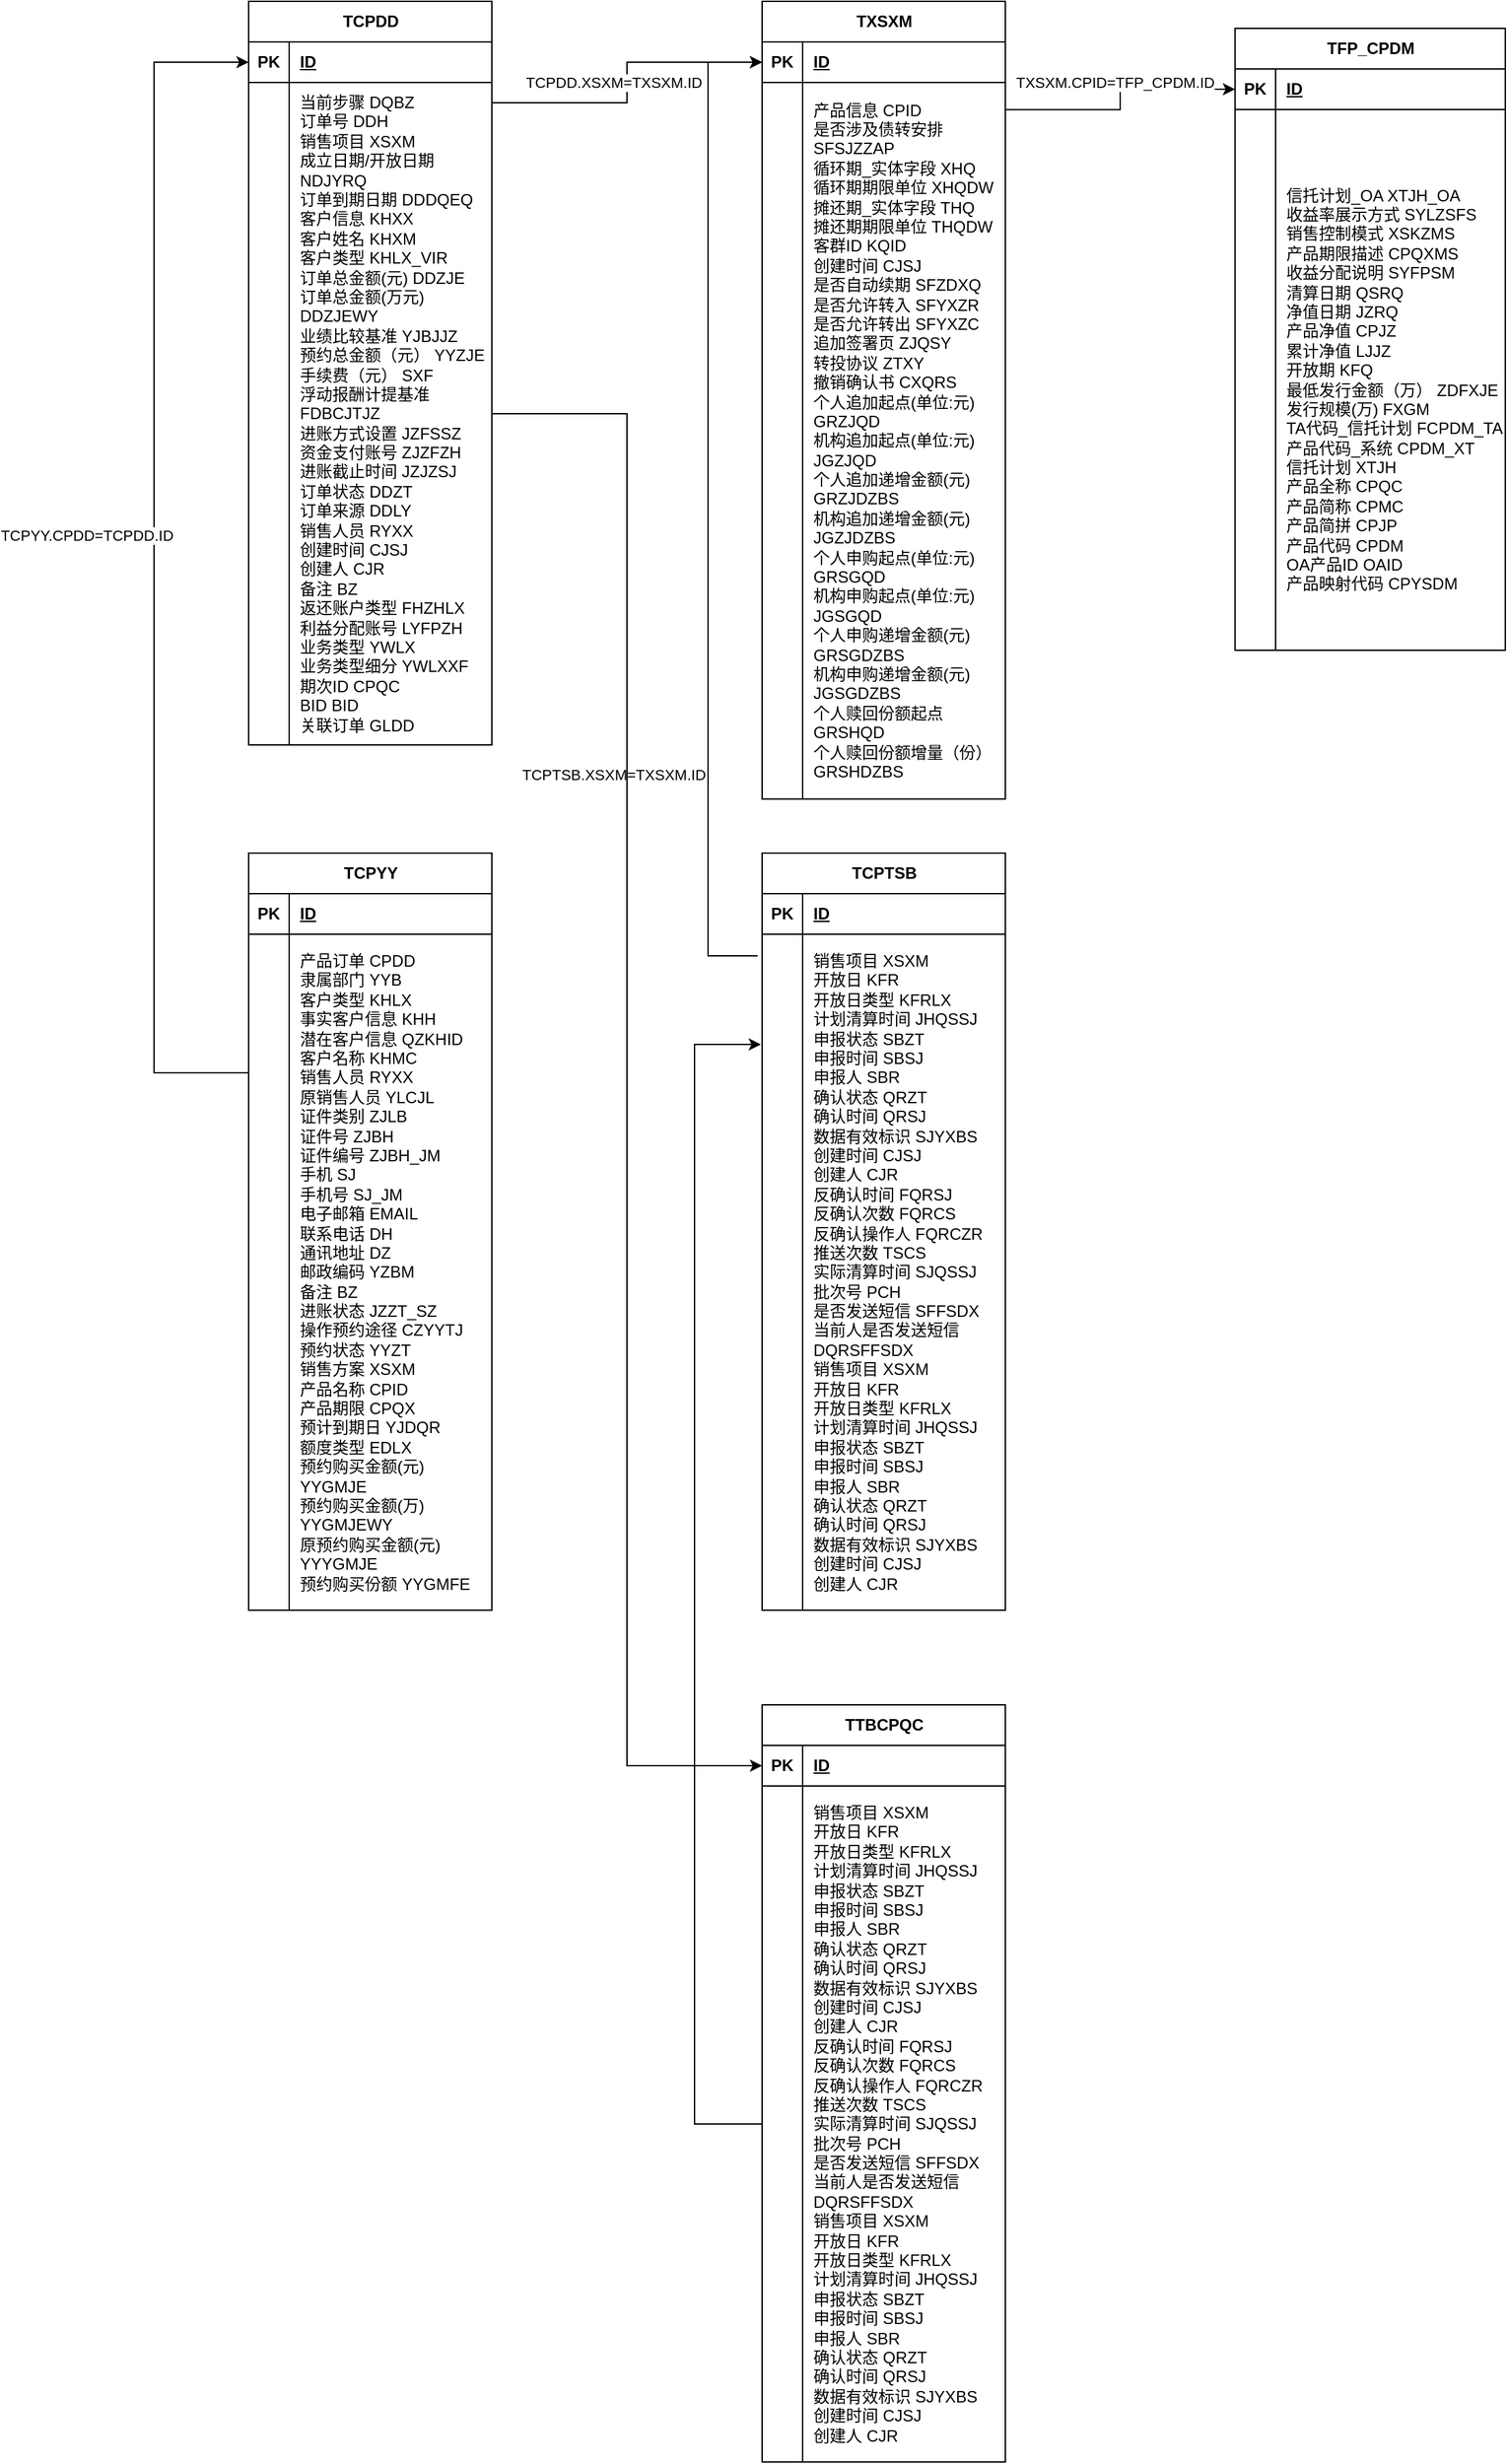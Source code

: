 <mxfile version="24.2.8" type="github">
  <diagram name="第 1 页" id="PaoTdxEBwnt5lx0QqPXZ">
    <mxGraphModel dx="2062" dy="624" grid="1" gridSize="10" guides="1" tooltips="1" connect="1" arrows="1" fold="1" page="1" pageScale="1" pageWidth="827" pageHeight="1169" math="0" shadow="0">
      <root>
        <mxCell id="0" />
        <mxCell id="1" parent="0" />
        <mxCell id="IKUrVmOaBzae8c3cRDZs-44" value="TCPDD" style="shape=table;startSize=30;container=1;collapsible=1;childLayout=tableLayout;fixedRows=1;rowLines=0;fontStyle=1;align=center;resizeLast=1;html=1;" parent="1" vertex="1">
          <mxGeometry x="20" y="130" width="180" height="550" as="geometry" />
        </mxCell>
        <mxCell id="IKUrVmOaBzae8c3cRDZs-45" value="" style="shape=tableRow;horizontal=0;startSize=0;swimlaneHead=0;swimlaneBody=0;fillColor=none;collapsible=0;dropTarget=0;points=[[0,0.5],[1,0.5]];portConstraint=eastwest;top=0;left=0;right=0;bottom=1;" parent="IKUrVmOaBzae8c3cRDZs-44" vertex="1">
          <mxGeometry y="30" width="180" height="30" as="geometry" />
        </mxCell>
        <mxCell id="IKUrVmOaBzae8c3cRDZs-46" value="PK" style="shape=partialRectangle;connectable=0;fillColor=none;top=0;left=0;bottom=0;right=0;fontStyle=1;overflow=hidden;whiteSpace=wrap;html=1;" parent="IKUrVmOaBzae8c3cRDZs-45" vertex="1">
          <mxGeometry width="30" height="30" as="geometry">
            <mxRectangle width="30" height="30" as="alternateBounds" />
          </mxGeometry>
        </mxCell>
        <mxCell id="IKUrVmOaBzae8c3cRDZs-47" value="ID" style="shape=partialRectangle;connectable=0;fillColor=none;top=0;left=0;bottom=0;right=0;align=left;spacingLeft=6;fontStyle=5;overflow=hidden;whiteSpace=wrap;html=1;" parent="IKUrVmOaBzae8c3cRDZs-45" vertex="1">
          <mxGeometry x="30" width="150" height="30" as="geometry">
            <mxRectangle width="150" height="30" as="alternateBounds" />
          </mxGeometry>
        </mxCell>
        <mxCell id="IKUrVmOaBzae8c3cRDZs-48" value="" style="shape=tableRow;horizontal=0;startSize=0;swimlaneHead=0;swimlaneBody=0;fillColor=none;collapsible=0;dropTarget=0;points=[[0,0.5],[1,0.5]];portConstraint=eastwest;top=0;left=0;right=0;bottom=0;" parent="IKUrVmOaBzae8c3cRDZs-44" vertex="1">
          <mxGeometry y="60" width="180" height="490" as="geometry" />
        </mxCell>
        <mxCell id="IKUrVmOaBzae8c3cRDZs-49" value="" style="shape=partialRectangle;connectable=0;fillColor=none;top=0;left=0;bottom=0;right=0;editable=1;overflow=hidden;whiteSpace=wrap;html=1;" parent="IKUrVmOaBzae8c3cRDZs-48" vertex="1">
          <mxGeometry width="30" height="490" as="geometry">
            <mxRectangle width="30" height="490" as="alternateBounds" />
          </mxGeometry>
        </mxCell>
        <mxCell id="IKUrVmOaBzae8c3cRDZs-50" value="&lt;div&gt;&lt;span&gt;当前步骤&lt;/span&gt;&lt;span&gt;&#x9;&lt;/span&gt;&lt;span&gt;DQBZ&lt;/span&gt;&lt;/div&gt;&lt;div&gt;订单号&lt;span&gt;&#x9;&lt;/span&gt;DDH&lt;/div&gt;&lt;div&gt;销售项目&lt;span&gt;&#x9;&lt;/span&gt;XSXM&lt;/div&gt;&lt;div&gt;成立日期/开放日期&lt;span&gt;&#x9;&lt;/span&gt;NDJYRQ&lt;/div&gt;&lt;div&gt;订单到期日期&lt;span&gt;&#x9;&lt;/span&gt;DDDQEQ&lt;/div&gt;&lt;div&gt;客户信息&lt;span&gt;&#x9;&lt;/span&gt;KHXX&lt;/div&gt;&lt;div&gt;客户姓名&lt;span&gt;&#x9;&lt;/span&gt;KHXM&lt;/div&gt;&lt;div&gt;客户类型&lt;span&gt;&#x9;&lt;/span&gt;KHLX_VIR&lt;/div&gt;&lt;div&gt;订单总金额(元)&lt;span&gt;&#x9;&lt;/span&gt;DDZJE&lt;/div&gt;&lt;div&gt;订单总金额(万元)&lt;span&gt;&#x9;&lt;/span&gt;DDZJEWY&lt;/div&gt;&lt;div&gt;业绩比较基准&lt;span&gt;&#x9;&lt;/span&gt;YJBJJZ&lt;/div&gt;&lt;div&gt;预约总金额（元）&lt;span&gt;&#x9;&lt;/span&gt;YYZJE&lt;/div&gt;&lt;div&gt;手续费（元）&lt;span&gt;&#x9;&lt;/span&gt;SXF&lt;/div&gt;&lt;div&gt;浮动报酬计提基准&lt;span&gt;&#x9;&lt;/span&gt;FDBCJTJZ&lt;/div&gt;&lt;div&gt;进账方式设置&lt;span&gt;&#x9;&lt;/span&gt;JZFSSZ&lt;/div&gt;&lt;div&gt;资金支付账号&lt;span&gt;&#x9;&lt;/span&gt;ZJZFZH&lt;/div&gt;&lt;div&gt;进账截止时间&lt;span&gt;&#x9;&lt;/span&gt;JZJZSJ&lt;/div&gt;&lt;div&gt;订单状态&lt;span&gt;&#x9;&lt;/span&gt;DDZT&lt;/div&gt;&lt;div&gt;订单来源&lt;span&gt;&#x9;&lt;/span&gt;DDLY&lt;/div&gt;&lt;div&gt;销售人员&lt;span&gt;&#x9;&lt;/span&gt;RYXX&lt;/div&gt;&lt;div&gt;创建时间&lt;span&gt;&#x9;&lt;/span&gt;CJSJ&lt;/div&gt;&lt;div&gt;创建人&lt;span&gt;&#x9;&lt;/span&gt;CJR&lt;/div&gt;&lt;div&gt;备注&lt;span&gt;&#x9;&lt;/span&gt;BZ&lt;/div&gt;&lt;div&gt;返还账户类型&lt;span&gt;&#x9;&lt;/span&gt;FHZHLX&lt;/div&gt;&lt;div&gt;利益分配账号&lt;span&gt;&#x9;&lt;/span&gt;LYFPZH&lt;/div&gt;&lt;div&gt;业务类型&lt;span&gt;&#x9;&lt;/span&gt;YWLX&lt;/div&gt;&lt;div&gt;业务类型细分&lt;span&gt;&#x9;&lt;/span&gt;YWLXXF&lt;/div&gt;&lt;div&gt;期次ID&lt;span&gt;&#x9;&lt;/span&gt;CPQC&lt;/div&gt;&lt;div&gt;BID&lt;span&gt;&#x9;&lt;/span&gt;BID&lt;/div&gt;&lt;div&gt;关联订单&lt;span&gt;&#x9;&lt;/span&gt;GLDD&lt;/div&gt;" style="shape=partialRectangle;connectable=0;fillColor=none;top=0;left=0;bottom=0;right=0;align=left;spacingLeft=6;overflow=hidden;whiteSpace=wrap;html=1;" parent="IKUrVmOaBzae8c3cRDZs-48" vertex="1">
          <mxGeometry x="30" width="150" height="490" as="geometry">
            <mxRectangle width="150" height="490" as="alternateBounds" />
          </mxGeometry>
        </mxCell>
        <mxCell id="IKUrVmOaBzae8c3cRDZs-51" style="edgeStyle=orthogonalEdgeStyle;rounded=0;orthogonalLoop=1;jettySize=auto;html=1;entryX=0;entryY=0.5;entryDx=0;entryDy=0;exitX=0;exitY=0.205;exitDx=0;exitDy=0;exitPerimeter=0;" parent="1" source="IKUrVmOaBzae8c3cRDZs-77" target="IKUrVmOaBzae8c3cRDZs-45" edge="1">
          <mxGeometry relative="1" as="geometry">
            <mxPoint x="17.3" y="742.01" as="sourcePoint" />
            <Array as="points">
              <mxPoint x="-50" y="923" />
              <mxPoint x="-50" y="175" />
            </Array>
          </mxGeometry>
        </mxCell>
        <mxCell id="IKUrVmOaBzae8c3cRDZs-52" value="TCPYY.CPDD=TCPDD.ID" style="edgeLabel;html=1;align=center;verticalAlign=middle;resizable=0;points=[];" parent="IKUrVmOaBzae8c3cRDZs-51" vertex="1" connectable="0">
          <mxGeometry x="0.062" y="1" relative="1" as="geometry">
            <mxPoint x="-49" y="4" as="offset" />
          </mxGeometry>
        </mxCell>
        <mxCell id="IKUrVmOaBzae8c3cRDZs-53" value="TXSXM" style="shape=table;startSize=30;container=1;collapsible=1;childLayout=tableLayout;fixedRows=1;rowLines=0;fontStyle=1;align=center;resizeLast=1;html=1;" parent="1" vertex="1">
          <mxGeometry x="400" y="130" width="180" height="590" as="geometry" />
        </mxCell>
        <mxCell id="IKUrVmOaBzae8c3cRDZs-54" value="" style="shape=tableRow;horizontal=0;startSize=0;swimlaneHead=0;swimlaneBody=0;fillColor=none;collapsible=0;dropTarget=0;points=[[0,0.5],[1,0.5]];portConstraint=eastwest;top=0;left=0;right=0;bottom=1;" parent="IKUrVmOaBzae8c3cRDZs-53" vertex="1">
          <mxGeometry y="30" width="180" height="30" as="geometry" />
        </mxCell>
        <mxCell id="IKUrVmOaBzae8c3cRDZs-55" value="PK" style="shape=partialRectangle;connectable=0;fillColor=none;top=0;left=0;bottom=0;right=0;fontStyle=1;overflow=hidden;whiteSpace=wrap;html=1;" parent="IKUrVmOaBzae8c3cRDZs-54" vertex="1">
          <mxGeometry width="30" height="30" as="geometry">
            <mxRectangle width="30" height="30" as="alternateBounds" />
          </mxGeometry>
        </mxCell>
        <mxCell id="IKUrVmOaBzae8c3cRDZs-56" value="ID" style="shape=partialRectangle;connectable=0;fillColor=none;top=0;left=0;bottom=0;right=0;align=left;spacingLeft=6;fontStyle=5;overflow=hidden;whiteSpace=wrap;html=1;" parent="IKUrVmOaBzae8c3cRDZs-54" vertex="1">
          <mxGeometry x="30" width="150" height="30" as="geometry">
            <mxRectangle width="150" height="30" as="alternateBounds" />
          </mxGeometry>
        </mxCell>
        <mxCell id="IKUrVmOaBzae8c3cRDZs-57" value="" style="shape=tableRow;horizontal=0;startSize=0;swimlaneHead=0;swimlaneBody=0;fillColor=none;collapsible=0;dropTarget=0;points=[[0,0.5],[1,0.5]];portConstraint=eastwest;top=0;left=0;right=0;bottom=0;" parent="IKUrVmOaBzae8c3cRDZs-53" vertex="1">
          <mxGeometry y="60" width="180" height="530" as="geometry" />
        </mxCell>
        <mxCell id="IKUrVmOaBzae8c3cRDZs-58" value="" style="shape=partialRectangle;connectable=0;fillColor=none;top=0;left=0;bottom=0;right=0;editable=1;overflow=hidden;whiteSpace=wrap;html=1;" parent="IKUrVmOaBzae8c3cRDZs-57" vertex="1">
          <mxGeometry width="30" height="530" as="geometry">
            <mxRectangle width="30" height="530" as="alternateBounds" />
          </mxGeometry>
        </mxCell>
        <mxCell id="IKUrVmOaBzae8c3cRDZs-59" value="&lt;div&gt;产品信息&lt;span&gt;&#x9;&lt;/span&gt;CPID&lt;br&gt;&lt;/div&gt;&lt;div&gt;是否涉及债转安排&lt;span&gt;&#x9;&lt;/span&gt;SFSJZZAP&lt;span&gt;&#x9;&#x9;&lt;/span&gt;&lt;/div&gt;&lt;div&gt;循环期_实体字段&lt;span&gt;&#x9;&lt;/span&gt;XHQ&lt;span&gt;&#x9;&#x9;&lt;/span&gt;&lt;/div&gt;&lt;div&gt;循环期期限单位&lt;span&gt;&#x9;&lt;/span&gt;XHQDW&lt;span&gt;&#x9;&#x9;&lt;/span&gt;&lt;/div&gt;&lt;div&gt;摊还期_实体字段&lt;span&gt;&#x9;&lt;/span&gt;THQ&lt;span&gt;&#x9;&#x9;&lt;/span&gt;&lt;/div&gt;&lt;div&gt;摊还期期限单位&lt;span&gt;&#x9;&lt;/span&gt;THQDW&lt;span&gt;&#x9;&#x9;&lt;/span&gt;&lt;/div&gt;&lt;div&gt;客群ID&lt;span&gt;&#x9;&lt;/span&gt;KQID&lt;span&gt;&#x9;&#x9;&lt;/span&gt;&lt;/div&gt;&lt;div&gt;创建时间&lt;span&gt;&#x9;&lt;/span&gt;CJSJ&lt;span&gt;&#x9;&#x9;&lt;/span&gt;&lt;/div&gt;&lt;div&gt;是否自动续期&lt;span&gt;&#x9;&lt;/span&gt;SFZDXQ&lt;span&gt;&#x9;&#x9;&lt;/span&gt;&lt;/div&gt;&lt;div&gt;是否允许转入&lt;span&gt;&#x9;&lt;/span&gt;SFYXZR&lt;span&gt;&#x9;&#x9;&lt;/span&gt;&lt;/div&gt;&lt;div&gt;是否允许转出&lt;span&gt;&#x9;&lt;/span&gt;SFYXZC&lt;span&gt;&#x9;&#x9;&lt;/span&gt;&lt;/div&gt;&lt;div&gt;追加签署页&lt;span&gt;&#x9;&lt;/span&gt;ZJQSY&lt;span&gt;&#x9;&#x9;&lt;/span&gt;&lt;/div&gt;&lt;div&gt;转投协议&lt;span&gt;&#x9;&lt;/span&gt;ZTXY&lt;span&gt;&#x9;&#x9;&lt;/span&gt;&lt;/div&gt;&lt;div&gt;撤销确认书&lt;span&gt;&#x9;&lt;/span&gt;CXQRS&lt;span&gt;&#x9;&#x9;&lt;/span&gt;&lt;/div&gt;&lt;div&gt;个人追加起点(单位:元)&lt;span&gt;&#x9;&lt;/span&gt;GRZJQD&lt;span&gt;&#x9;&#x9;&lt;/span&gt;&lt;/div&gt;&lt;div&gt;机构追加起点(单位:元)&lt;span&gt;&#x9;&lt;/span&gt;JGZJQD&lt;span&gt;&#x9;&#x9;&lt;/span&gt;&lt;/div&gt;&lt;div&gt;个人追加递增金额(元)&lt;span&gt;&#x9;&lt;/span&gt;GRZJDZBS&lt;span&gt;&#x9;&#x9;&lt;/span&gt;&lt;/div&gt;&lt;div&gt;机构追加递增金额(元)&lt;span&gt;&#x9;&lt;/span&gt;JGZJDZBS&lt;span&gt;&#x9;&#x9;&lt;/span&gt;&lt;/div&gt;&lt;div&gt;个人申购起点(单位:元)&lt;span&gt;&#x9;&lt;/span&gt;GRSGQD&lt;span&gt;&#x9;&#x9;&lt;/span&gt;&lt;/div&gt;&lt;div&gt;机构申购起点(单位:元)&lt;span&gt;&#x9;&lt;/span&gt;JGSGQD&lt;span&gt;&#x9;&#x9;&lt;/span&gt;&lt;/div&gt;&lt;div&gt;个人申购递增金额(元)&lt;span&gt;&#x9;&lt;/span&gt;GRSGDZBS&lt;span&gt;&#x9;&#x9;&lt;/span&gt;&lt;/div&gt;&lt;div&gt;机构申购递增金额(元)&lt;span&gt;&#x9;&lt;/span&gt;JGSGDZBS&lt;span&gt;&#x9;&#x9;&lt;/span&gt;&lt;/div&gt;&lt;div&gt;个人赎回份额起点&lt;span&gt;&#x9;&lt;/span&gt;GRSHQD&lt;span&gt;&#x9;&#x9;&lt;/span&gt;&lt;/div&gt;&lt;div&gt;个人赎回份额增量（份）&lt;span&gt;&#x9;&lt;/span&gt;GRSHDZBS&lt;/div&gt;" style="shape=partialRectangle;connectable=0;fillColor=none;top=0;left=0;bottom=0;right=0;align=left;spacingLeft=6;overflow=hidden;whiteSpace=wrap;html=1;" parent="IKUrVmOaBzae8c3cRDZs-57" vertex="1">
          <mxGeometry x="30" width="150" height="530" as="geometry">
            <mxRectangle width="150" height="530" as="alternateBounds" />
          </mxGeometry>
        </mxCell>
        <mxCell id="IKUrVmOaBzae8c3cRDZs-60" value="TFP_CPDM" style="shape=table;startSize=30;container=1;collapsible=1;childLayout=tableLayout;fixedRows=1;rowLines=0;fontStyle=1;align=center;resizeLast=1;html=1;" parent="1" vertex="1">
          <mxGeometry x="750" y="150" width="200" height="460" as="geometry" />
        </mxCell>
        <mxCell id="IKUrVmOaBzae8c3cRDZs-61" value="" style="shape=tableRow;horizontal=0;startSize=0;swimlaneHead=0;swimlaneBody=0;fillColor=none;collapsible=0;dropTarget=0;points=[[0,0.5],[1,0.5]];portConstraint=eastwest;top=0;left=0;right=0;bottom=1;" parent="IKUrVmOaBzae8c3cRDZs-60" vertex="1">
          <mxGeometry y="30" width="200" height="30" as="geometry" />
        </mxCell>
        <mxCell id="IKUrVmOaBzae8c3cRDZs-62" value="PK" style="shape=partialRectangle;connectable=0;fillColor=none;top=0;left=0;bottom=0;right=0;fontStyle=1;overflow=hidden;whiteSpace=wrap;html=1;" parent="IKUrVmOaBzae8c3cRDZs-61" vertex="1">
          <mxGeometry width="30" height="30" as="geometry">
            <mxRectangle width="30" height="30" as="alternateBounds" />
          </mxGeometry>
        </mxCell>
        <mxCell id="IKUrVmOaBzae8c3cRDZs-63" value="ID" style="shape=partialRectangle;connectable=0;fillColor=none;top=0;left=0;bottom=0;right=0;align=left;spacingLeft=6;fontStyle=5;overflow=hidden;whiteSpace=wrap;html=1;" parent="IKUrVmOaBzae8c3cRDZs-61" vertex="1">
          <mxGeometry x="30" width="170" height="30" as="geometry">
            <mxRectangle width="170" height="30" as="alternateBounds" />
          </mxGeometry>
        </mxCell>
        <mxCell id="IKUrVmOaBzae8c3cRDZs-64" value="" style="shape=tableRow;horizontal=0;startSize=0;swimlaneHead=0;swimlaneBody=0;fillColor=none;collapsible=0;dropTarget=0;points=[[0,0.5],[1,0.5]];portConstraint=eastwest;top=0;left=0;right=0;bottom=0;" parent="IKUrVmOaBzae8c3cRDZs-60" vertex="1">
          <mxGeometry y="60" width="200" height="400" as="geometry" />
        </mxCell>
        <mxCell id="IKUrVmOaBzae8c3cRDZs-65" value="" style="shape=partialRectangle;connectable=0;fillColor=none;top=0;left=0;bottom=0;right=0;editable=1;overflow=hidden;whiteSpace=wrap;html=1;" parent="IKUrVmOaBzae8c3cRDZs-64" vertex="1">
          <mxGeometry width="30" height="400" as="geometry">
            <mxRectangle width="30" height="400" as="alternateBounds" />
          </mxGeometry>
        </mxCell>
        <mxCell id="IKUrVmOaBzae8c3cRDZs-66" value="&lt;div&gt;&lt;br&gt;&lt;/div&gt;&lt;div&gt;信托计划_OA&lt;span&gt;&#x9;&lt;/span&gt;XTJH_OA&lt;/div&gt;&lt;div&gt;收益率展示方式&lt;span&gt;&#x9;&lt;/span&gt;SYLZSFS&lt;/div&gt;&lt;div&gt;销售控制模式&lt;span&gt;&#x9;&lt;/span&gt;XSKZMS&lt;/div&gt;&lt;div&gt;产品期限描述&lt;span&gt;&#x9;&lt;/span&gt;CPQXMS&lt;/div&gt;&lt;div&gt;收益分配说明&lt;span&gt;&#x9;&lt;/span&gt;SYFPSM&lt;/div&gt;&lt;div&gt;清算日期&lt;span&gt;&#x9;&lt;/span&gt;QSRQ&lt;/div&gt;&lt;div&gt;净值日期&lt;span&gt;&#x9;&lt;/span&gt;JZRQ&lt;/div&gt;&lt;div&gt;产品净值&lt;span&gt;&#x9;&lt;/span&gt;CPJZ&lt;/div&gt;&lt;div&gt;累计净值&lt;span&gt;&#x9;&lt;/span&gt;LJJZ&lt;/div&gt;&lt;div&gt;开放期&lt;span&gt;&#x9;&lt;/span&gt;KFQ&lt;/div&gt;&lt;div&gt;最低发行金额（万）&lt;span&gt;&#x9;&lt;/span&gt;ZDFXJE&lt;/div&gt;&lt;div&gt;发行规模(万)&lt;span&gt;&#x9;&lt;/span&gt;FXGM&lt;/div&gt;&lt;div&gt;TA代码_信托计划&lt;span&gt;&#x9;&lt;/span&gt;FCPDM_TA&lt;/div&gt;&lt;div&gt;产品代码_系统&lt;span&gt;&#x9;&lt;/span&gt;CPDM_XT&lt;/div&gt;&lt;div&gt;信托计划&lt;span&gt;&#x9;&lt;/span&gt;XTJH&lt;/div&gt;&lt;div&gt;产品全称&lt;span&gt;&#x9;&lt;/span&gt;CPQC&lt;/div&gt;&lt;div&gt;产品简称&lt;span&gt;&#x9;&lt;/span&gt;CPMC&lt;/div&gt;&lt;div&gt;产品简拼&lt;span&gt;&#x9;&lt;/span&gt;CPJP&lt;/div&gt;&lt;div&gt;产品代码&lt;span&gt;&#x9;&lt;/span&gt;CPDM&lt;/div&gt;&lt;div&gt;OA产品ID&lt;span&gt;&#x9;&lt;/span&gt;OAID&lt;/div&gt;&lt;div&gt;产品映射代码&lt;span&gt;&#x9;&lt;/span&gt;CPYSDM&lt;/div&gt;" style="shape=partialRectangle;connectable=0;fillColor=none;top=0;left=0;bottom=0;right=0;align=left;spacingLeft=6;overflow=hidden;whiteSpace=wrap;html=1;" parent="IKUrVmOaBzae8c3cRDZs-64" vertex="1">
          <mxGeometry x="30" width="170" height="400" as="geometry">
            <mxRectangle width="170" height="400" as="alternateBounds" />
          </mxGeometry>
        </mxCell>
        <mxCell id="IKUrVmOaBzae8c3cRDZs-67" style="edgeStyle=orthogonalEdgeStyle;rounded=0;orthogonalLoop=1;jettySize=auto;html=1;exitX=1;exitY=0.5;exitDx=0;exitDy=0;entryX=0;entryY=0.5;entryDx=0;entryDy=0;" parent="1" target="IKUrVmOaBzae8c3cRDZs-54" edge="1">
          <mxGeometry relative="1" as="geometry">
            <mxPoint x="200" y="205" as="sourcePoint" />
            <Array as="points">
              <mxPoint x="300" y="205" />
              <mxPoint x="300" y="175" />
            </Array>
          </mxGeometry>
        </mxCell>
        <mxCell id="IKUrVmOaBzae8c3cRDZs-68" value="TCPDD.XSXM=TXSXM.ID" style="edgeLabel;html=1;align=center;verticalAlign=middle;resizable=0;points=[];" parent="IKUrVmOaBzae8c3cRDZs-67" vertex="1" connectable="0">
          <mxGeometry x="-0.418" y="-1" relative="1" as="geometry">
            <mxPoint x="23" y="-16" as="offset" />
          </mxGeometry>
        </mxCell>
        <mxCell id="IKUrVmOaBzae8c3cRDZs-69" style="edgeStyle=orthogonalEdgeStyle;rounded=0;orthogonalLoop=1;jettySize=auto;html=1;entryX=0;entryY=0.5;entryDx=0;entryDy=0;exitX=-0.018;exitY=0.032;exitDx=0;exitDy=0;exitPerimeter=0;" parent="1" source="IKUrVmOaBzae8c3cRDZs-84" target="IKUrVmOaBzae8c3cRDZs-54" edge="1">
          <mxGeometry relative="1" as="geometry">
            <mxPoint x="330" y="910" as="sourcePoint" />
            <Array as="points">
              <mxPoint x="360" y="836" />
              <mxPoint x="360" y="175" />
            </Array>
          </mxGeometry>
        </mxCell>
        <mxCell id="IKUrVmOaBzae8c3cRDZs-70" value="TCPTSB.XSXM=TXSXM.ID" style="edgeLabel;html=1;align=center;verticalAlign=middle;resizable=0;points=[];" parent="IKUrVmOaBzae8c3cRDZs-69" vertex="1" connectable="0">
          <mxGeometry x="-0.43" y="1" relative="1" as="geometry">
            <mxPoint x="-69" y="39" as="offset" />
          </mxGeometry>
        </mxCell>
        <mxCell id="IKUrVmOaBzae8c3cRDZs-71" style="edgeStyle=orthogonalEdgeStyle;rounded=0;orthogonalLoop=1;jettySize=auto;html=1;exitX=0.998;exitY=0.038;exitDx=0;exitDy=0;entryX=0;entryY=0.5;entryDx=0;entryDy=0;exitPerimeter=0;" parent="1" source="IKUrVmOaBzae8c3cRDZs-57" target="IKUrVmOaBzae8c3cRDZs-61" edge="1">
          <mxGeometry relative="1" as="geometry" />
        </mxCell>
        <mxCell id="IKUrVmOaBzae8c3cRDZs-72" value="TXSXM.CPID=TFP_CPDM.ID" style="edgeLabel;html=1;align=center;verticalAlign=middle;resizable=0;points=[];" parent="IKUrVmOaBzae8c3cRDZs-71" vertex="1" connectable="0">
          <mxGeometry x="0.208" y="1" relative="1" as="geometry">
            <mxPoint x="-16" y="-4" as="offset" />
          </mxGeometry>
        </mxCell>
        <mxCell id="IKUrVmOaBzae8c3cRDZs-73" value="TCPYY" style="shape=table;startSize=30;container=1;collapsible=1;childLayout=tableLayout;fixedRows=1;rowLines=0;fontStyle=1;align=center;resizeLast=1;html=1;" parent="1" vertex="1">
          <mxGeometry x="20" y="760" width="180" height="560" as="geometry" />
        </mxCell>
        <mxCell id="IKUrVmOaBzae8c3cRDZs-74" value="" style="shape=tableRow;horizontal=0;startSize=0;swimlaneHead=0;swimlaneBody=0;fillColor=none;collapsible=0;dropTarget=0;points=[[0,0.5],[1,0.5]];portConstraint=eastwest;top=0;left=0;right=0;bottom=1;" parent="IKUrVmOaBzae8c3cRDZs-73" vertex="1">
          <mxGeometry y="30" width="180" height="30" as="geometry" />
        </mxCell>
        <mxCell id="IKUrVmOaBzae8c3cRDZs-75" value="PK" style="shape=partialRectangle;connectable=0;fillColor=none;top=0;left=0;bottom=0;right=0;fontStyle=1;overflow=hidden;whiteSpace=wrap;html=1;" parent="IKUrVmOaBzae8c3cRDZs-74" vertex="1">
          <mxGeometry width="30" height="30" as="geometry">
            <mxRectangle width="30" height="30" as="alternateBounds" />
          </mxGeometry>
        </mxCell>
        <mxCell id="IKUrVmOaBzae8c3cRDZs-76" value="ID" style="shape=partialRectangle;connectable=0;fillColor=none;top=0;left=0;bottom=0;right=0;align=left;spacingLeft=6;fontStyle=5;overflow=hidden;whiteSpace=wrap;html=1;" parent="IKUrVmOaBzae8c3cRDZs-74" vertex="1">
          <mxGeometry x="30" width="150" height="30" as="geometry">
            <mxRectangle width="150" height="30" as="alternateBounds" />
          </mxGeometry>
        </mxCell>
        <mxCell id="IKUrVmOaBzae8c3cRDZs-77" value="" style="shape=tableRow;horizontal=0;startSize=0;swimlaneHead=0;swimlaneBody=0;fillColor=none;collapsible=0;dropTarget=0;points=[[0,0.5],[1,0.5]];portConstraint=eastwest;top=0;left=0;right=0;bottom=0;" parent="IKUrVmOaBzae8c3cRDZs-73" vertex="1">
          <mxGeometry y="60" width="180" height="500" as="geometry" />
        </mxCell>
        <mxCell id="IKUrVmOaBzae8c3cRDZs-78" value="" style="shape=partialRectangle;connectable=0;fillColor=none;top=0;left=0;bottom=0;right=0;editable=1;overflow=hidden;whiteSpace=wrap;html=1;" parent="IKUrVmOaBzae8c3cRDZs-77" vertex="1">
          <mxGeometry width="30" height="500" as="geometry">
            <mxRectangle width="30" height="500" as="alternateBounds" />
          </mxGeometry>
        </mxCell>
        <mxCell id="IKUrVmOaBzae8c3cRDZs-79" value="&lt;div&gt;&lt;span&gt;产品订单&lt;/span&gt;&lt;span&gt;&#x9;&lt;/span&gt;&lt;span&gt;CPDD&lt;/span&gt;&lt;br&gt;&lt;/div&gt;&lt;div&gt;隶属部门&lt;span&gt;&#x9;&lt;/span&gt;YYB&lt;/div&gt;&lt;div&gt;客户类型&lt;span&gt;&#x9;&lt;/span&gt;KHLX&lt;/div&gt;&lt;div&gt;事实客户信息&lt;span&gt;&#x9;&lt;/span&gt;KHH&lt;/div&gt;&lt;div&gt;潜在客户信息&lt;span&gt;&#x9;&lt;/span&gt;QZKHID&lt;/div&gt;&lt;div&gt;客户名称&lt;span&gt;&#x9;&lt;/span&gt;KHMC&lt;/div&gt;&lt;div&gt;销售人员&lt;span&gt;&#x9;&lt;/span&gt;RYXX&lt;/div&gt;&lt;div&gt;原销售人员&lt;span&gt;&#x9;&lt;/span&gt;YLCJL&lt;/div&gt;&lt;div&gt;证件类别&lt;span&gt;&#x9;&lt;/span&gt;ZJLB&lt;/div&gt;&lt;div&gt;证件号&lt;span&gt;&#x9;&lt;/span&gt;ZJBH&lt;/div&gt;&lt;div&gt;证件编号&lt;span&gt;&#x9;&lt;/span&gt;ZJBH_JM&lt;/div&gt;&lt;div&gt;手机&lt;span&gt;&#x9;&lt;/span&gt;SJ&lt;/div&gt;&lt;div&gt;手机号&lt;span&gt;&#x9;&lt;/span&gt;SJ_JM&lt;/div&gt;&lt;div&gt;电子邮箱&lt;span&gt;&#x9;&lt;/span&gt;EMAIL&lt;/div&gt;&lt;div&gt;联系电话&lt;span&gt;&#x9;&lt;/span&gt;DH&lt;/div&gt;&lt;div&gt;通讯地址&lt;span&gt;&#x9;&lt;/span&gt;DZ&lt;/div&gt;&lt;div&gt;邮政编码&lt;span&gt;&#x9;&lt;/span&gt;YZBM&lt;/div&gt;&lt;div&gt;备注&lt;span&gt;&#x9;&lt;/span&gt;BZ&lt;/div&gt;&lt;div&gt;进账状态&lt;span&gt;&#x9;&lt;/span&gt;JZZT_SZ&lt;/div&gt;&lt;div&gt;操作预约途径&lt;span&gt;&#x9;&lt;/span&gt;CZYYTJ&lt;/div&gt;&lt;div&gt;预约状态&lt;span&gt;&#x9;&lt;/span&gt;YYZT&lt;/div&gt;&lt;div&gt;销售方案&lt;span&gt;&#x9;&lt;/span&gt;XSXM&lt;/div&gt;&lt;div&gt;产品名称&lt;span&gt;&#x9;&lt;/span&gt;CPID&lt;/div&gt;&lt;div&gt;产品期限&lt;span&gt;&#x9;&lt;/span&gt;CPQX&lt;/div&gt;&lt;div&gt;预计到期日&lt;span&gt;&#x9;&lt;/span&gt;YJDQR&lt;/div&gt;&lt;div&gt;额度类型&lt;span&gt;&#x9;&lt;/span&gt;EDLX&lt;/div&gt;&lt;div&gt;预约购买金额(元)&lt;span&gt;&#x9;&lt;/span&gt;YYGMJE&lt;/div&gt;&lt;div&gt;预约购买金额(万)&lt;span&gt;&#x9;&lt;/span&gt;YYGMJEWY&lt;/div&gt;&lt;div&gt;原预约购买金额(元)&lt;span&gt;&#x9;&lt;/span&gt;YYYGMJE&lt;/div&gt;&lt;div&gt;预约购买份额&lt;span&gt;&#x9;&lt;/span&gt;YYGMFE&lt;/div&gt;" style="shape=partialRectangle;connectable=0;fillColor=none;top=0;left=0;bottom=0;right=0;align=left;spacingLeft=6;overflow=hidden;whiteSpace=wrap;html=1;" parent="IKUrVmOaBzae8c3cRDZs-77" vertex="1">
          <mxGeometry x="30" width="150" height="500" as="geometry">
            <mxRectangle width="150" height="500" as="alternateBounds" />
          </mxGeometry>
        </mxCell>
        <mxCell id="IKUrVmOaBzae8c3cRDZs-80" value="TCPTSB" style="shape=table;startSize=30;container=1;collapsible=1;childLayout=tableLayout;fixedRows=1;rowLines=0;fontStyle=1;align=center;resizeLast=1;html=1;" parent="1" vertex="1">
          <mxGeometry x="400" y="760" width="180" height="560" as="geometry" />
        </mxCell>
        <mxCell id="IKUrVmOaBzae8c3cRDZs-81" value="" style="shape=tableRow;horizontal=0;startSize=0;swimlaneHead=0;swimlaneBody=0;fillColor=none;collapsible=0;dropTarget=0;points=[[0,0.5],[1,0.5]];portConstraint=eastwest;top=0;left=0;right=0;bottom=1;" parent="IKUrVmOaBzae8c3cRDZs-80" vertex="1">
          <mxGeometry y="30" width="180" height="30" as="geometry" />
        </mxCell>
        <mxCell id="IKUrVmOaBzae8c3cRDZs-82" value="PK" style="shape=partialRectangle;connectable=0;fillColor=none;top=0;left=0;bottom=0;right=0;fontStyle=1;overflow=hidden;whiteSpace=wrap;html=1;" parent="IKUrVmOaBzae8c3cRDZs-81" vertex="1">
          <mxGeometry width="30" height="30" as="geometry">
            <mxRectangle width="30" height="30" as="alternateBounds" />
          </mxGeometry>
        </mxCell>
        <mxCell id="IKUrVmOaBzae8c3cRDZs-83" value="ID" style="shape=partialRectangle;connectable=0;fillColor=none;top=0;left=0;bottom=0;right=0;align=left;spacingLeft=6;fontStyle=5;overflow=hidden;whiteSpace=wrap;html=1;" parent="IKUrVmOaBzae8c3cRDZs-81" vertex="1">
          <mxGeometry x="30" width="150" height="30" as="geometry">
            <mxRectangle width="150" height="30" as="alternateBounds" />
          </mxGeometry>
        </mxCell>
        <mxCell id="IKUrVmOaBzae8c3cRDZs-84" value="" style="shape=tableRow;horizontal=0;startSize=0;swimlaneHead=0;swimlaneBody=0;fillColor=none;collapsible=0;dropTarget=0;points=[[0,0.5],[1,0.5]];portConstraint=eastwest;top=0;left=0;right=0;bottom=0;" parent="IKUrVmOaBzae8c3cRDZs-80" vertex="1">
          <mxGeometry y="60" width="180" height="500" as="geometry" />
        </mxCell>
        <mxCell id="IKUrVmOaBzae8c3cRDZs-85" value="" style="shape=partialRectangle;connectable=0;fillColor=none;top=0;left=0;bottom=0;right=0;editable=1;overflow=hidden;whiteSpace=wrap;html=1;" parent="IKUrVmOaBzae8c3cRDZs-84" vertex="1">
          <mxGeometry width="30" height="500" as="geometry">
            <mxRectangle width="30" height="500" as="alternateBounds" />
          </mxGeometry>
        </mxCell>
        <mxCell id="IKUrVmOaBzae8c3cRDZs-86" value="&lt;div&gt;销售项目&lt;span&gt;&#x9;&lt;/span&gt;XSXM&lt;/div&gt;&lt;div&gt;开放日&lt;span&gt;&#x9;&lt;/span&gt;KFR&lt;/div&gt;&lt;div&gt;开放日类型&lt;span&gt;&#x9;&lt;/span&gt;KFRLX&lt;/div&gt;&lt;div&gt;计划清算时间&lt;span&gt;&#x9;&lt;/span&gt;JHQSSJ&lt;/div&gt;&lt;div&gt;申报状态&lt;span&gt;&#x9;&lt;/span&gt;SBZT&lt;/div&gt;&lt;div&gt;申报时间&lt;span&gt;&#x9;&lt;/span&gt;SBSJ&lt;/div&gt;&lt;div&gt;申报人&lt;span&gt;&#x9;&lt;/span&gt;SBR&lt;/div&gt;&lt;div&gt;确认状态&lt;span&gt;&#x9;&lt;/span&gt;QRZT&lt;/div&gt;&lt;div&gt;确认时间&lt;span&gt;&#x9;&lt;/span&gt;QRSJ&lt;/div&gt;&lt;div&gt;数据有效标识&lt;span&gt;&#x9;&lt;/span&gt;SJYXBS&lt;/div&gt;&lt;div&gt;创建时间&lt;span&gt;&#x9;&lt;/span&gt;CJSJ&lt;/div&gt;&lt;div&gt;创建人&lt;span&gt;&#x9;&lt;/span&gt;CJR&lt;/div&gt;&lt;div&gt;反确认时间&lt;span&gt;&#x9;&lt;/span&gt;FQRSJ&lt;/div&gt;&lt;div&gt;反确认次数&lt;span&gt;&#x9;&lt;/span&gt;FQRCS&lt;/div&gt;&lt;div&gt;反确认操作人&lt;span&gt;&#x9;&lt;/span&gt;FQRCZR&lt;/div&gt;&lt;div&gt;推送次数&lt;span&gt;&#x9;&lt;/span&gt;TSCS&lt;/div&gt;&lt;div&gt;实际清算时间&lt;span&gt;&#x9;&lt;/span&gt;SJQSSJ&lt;/div&gt;&lt;div&gt;批次号&lt;span&gt;&#x9;&lt;/span&gt;PCH&lt;/div&gt;&lt;div&gt;是否发送短信&lt;span&gt;&#x9;&lt;/span&gt;SFFSDX&lt;/div&gt;&lt;div&gt;当前人是否发送短信&lt;span&gt;&#x9;&lt;/span&gt;DQRSFFSDX&lt;/div&gt;&lt;div&gt;销售项目&lt;span&gt;&#x9;&lt;/span&gt;XSXM&lt;/div&gt;&lt;div&gt;开放日&lt;span&gt;&#x9;&lt;/span&gt;KFR&lt;/div&gt;&lt;div&gt;开放日类型&lt;span&gt;&#x9;&lt;/span&gt;KFRLX&lt;/div&gt;&lt;div&gt;计划清算时间&lt;span&gt;&#x9;&lt;/span&gt;JHQSSJ&lt;/div&gt;&lt;div&gt;申报状态&lt;span&gt;&#x9;&lt;/span&gt;SBZT&lt;/div&gt;&lt;div&gt;申报时间&lt;span&gt;&#x9;&lt;/span&gt;SBSJ&lt;/div&gt;&lt;div&gt;申报人&lt;span&gt;&#x9;&lt;/span&gt;SBR&lt;/div&gt;&lt;div&gt;确认状态&lt;span&gt;&#x9;&lt;/span&gt;QRZT&lt;/div&gt;&lt;div&gt;确认时间&lt;span&gt;&#x9;&lt;/span&gt;QRSJ&lt;/div&gt;&lt;div&gt;数据有效标识&lt;span&gt;&#x9;&lt;/span&gt;SJYXBS&lt;/div&gt;&lt;div&gt;创建时间&lt;span&gt;&#x9;&lt;/span&gt;CJSJ&lt;/div&gt;&lt;div&gt;创建人&lt;span&gt;&#x9;&lt;/span&gt;CJR&lt;/div&gt;" style="shape=partialRectangle;connectable=0;fillColor=none;top=0;left=0;bottom=0;right=0;align=left;spacingLeft=6;overflow=hidden;whiteSpace=wrap;html=1;" parent="IKUrVmOaBzae8c3cRDZs-84" vertex="1">
          <mxGeometry x="30" width="150" height="500" as="geometry">
            <mxRectangle width="150" height="500" as="alternateBounds" />
          </mxGeometry>
        </mxCell>
        <mxCell id="_bzI5N2TxXfqL28c7ql7-1" value="TTBCPQC" style="shape=table;startSize=30;container=1;collapsible=1;childLayout=tableLayout;fixedRows=1;rowLines=0;fontStyle=1;align=center;resizeLast=1;html=1;" vertex="1" parent="1">
          <mxGeometry x="400" y="1390" width="180" height="560" as="geometry" />
        </mxCell>
        <mxCell id="_bzI5N2TxXfqL28c7ql7-2" value="" style="shape=tableRow;horizontal=0;startSize=0;swimlaneHead=0;swimlaneBody=0;fillColor=none;collapsible=0;dropTarget=0;points=[[0,0.5],[1,0.5]];portConstraint=eastwest;top=0;left=0;right=0;bottom=1;" vertex="1" parent="_bzI5N2TxXfqL28c7ql7-1">
          <mxGeometry y="30" width="180" height="30" as="geometry" />
        </mxCell>
        <mxCell id="_bzI5N2TxXfqL28c7ql7-3" value="PK" style="shape=partialRectangle;connectable=0;fillColor=none;top=0;left=0;bottom=0;right=0;fontStyle=1;overflow=hidden;whiteSpace=wrap;html=1;" vertex="1" parent="_bzI5N2TxXfqL28c7ql7-2">
          <mxGeometry width="30" height="30" as="geometry">
            <mxRectangle width="30" height="30" as="alternateBounds" />
          </mxGeometry>
        </mxCell>
        <mxCell id="_bzI5N2TxXfqL28c7ql7-4" value="ID" style="shape=partialRectangle;connectable=0;fillColor=none;top=0;left=0;bottom=0;right=0;align=left;spacingLeft=6;fontStyle=5;overflow=hidden;whiteSpace=wrap;html=1;" vertex="1" parent="_bzI5N2TxXfqL28c7ql7-2">
          <mxGeometry x="30" width="150" height="30" as="geometry">
            <mxRectangle width="150" height="30" as="alternateBounds" />
          </mxGeometry>
        </mxCell>
        <mxCell id="_bzI5N2TxXfqL28c7ql7-5" value="" style="shape=tableRow;horizontal=0;startSize=0;swimlaneHead=0;swimlaneBody=0;fillColor=none;collapsible=0;dropTarget=0;points=[[0,0.5],[1,0.5]];portConstraint=eastwest;top=0;left=0;right=0;bottom=0;" vertex="1" parent="_bzI5N2TxXfqL28c7ql7-1">
          <mxGeometry y="60" width="180" height="500" as="geometry" />
        </mxCell>
        <mxCell id="_bzI5N2TxXfqL28c7ql7-6" value="" style="shape=partialRectangle;connectable=0;fillColor=none;top=0;left=0;bottom=0;right=0;editable=1;overflow=hidden;whiteSpace=wrap;html=1;" vertex="1" parent="_bzI5N2TxXfqL28c7ql7-5">
          <mxGeometry width="30" height="500" as="geometry">
            <mxRectangle width="30" height="500" as="alternateBounds" />
          </mxGeometry>
        </mxCell>
        <mxCell id="_bzI5N2TxXfqL28c7ql7-7" value="&lt;div&gt;销售项目&lt;span&gt;&#x9;&lt;/span&gt;XSXM&lt;/div&gt;&lt;div&gt;开放日&lt;span&gt;&#x9;&lt;/span&gt;KFR&lt;/div&gt;&lt;div&gt;开放日类型&lt;span&gt;&#x9;&lt;/span&gt;KFRLX&lt;/div&gt;&lt;div&gt;计划清算时间&lt;span&gt;&#x9;&lt;/span&gt;JHQSSJ&lt;/div&gt;&lt;div&gt;申报状态&lt;span&gt;&#x9;&lt;/span&gt;SBZT&lt;/div&gt;&lt;div&gt;申报时间&lt;span&gt;&#x9;&lt;/span&gt;SBSJ&lt;/div&gt;&lt;div&gt;申报人&lt;span&gt;&#x9;&lt;/span&gt;SBR&lt;/div&gt;&lt;div&gt;确认状态&lt;span&gt;&#x9;&lt;/span&gt;QRZT&lt;/div&gt;&lt;div&gt;确认时间&lt;span&gt;&#x9;&lt;/span&gt;QRSJ&lt;/div&gt;&lt;div&gt;数据有效标识&lt;span&gt;&#x9;&lt;/span&gt;SJYXBS&lt;/div&gt;&lt;div&gt;创建时间&lt;span&gt;&#x9;&lt;/span&gt;CJSJ&lt;/div&gt;&lt;div&gt;创建人&lt;span&gt;&#x9;&lt;/span&gt;CJR&lt;/div&gt;&lt;div&gt;反确认时间&lt;span&gt;&#x9;&lt;/span&gt;FQRSJ&lt;/div&gt;&lt;div&gt;反确认次数&lt;span&gt;&#x9;&lt;/span&gt;FQRCS&lt;/div&gt;&lt;div&gt;反确认操作人&lt;span&gt;&#x9;&lt;/span&gt;FQRCZR&lt;/div&gt;&lt;div&gt;推送次数&lt;span&gt;&#x9;&lt;/span&gt;TSCS&lt;/div&gt;&lt;div&gt;实际清算时间&lt;span&gt;&#x9;&lt;/span&gt;SJQSSJ&lt;/div&gt;&lt;div&gt;批次号&lt;span&gt;&#x9;&lt;/span&gt;PCH&lt;/div&gt;&lt;div&gt;是否发送短信&lt;span&gt;&#x9;&lt;/span&gt;SFFSDX&lt;/div&gt;&lt;div&gt;当前人是否发送短信&lt;span&gt;&#x9;&lt;/span&gt;DQRSFFSDX&lt;/div&gt;&lt;div&gt;销售项目&lt;span&gt;&#x9;&lt;/span&gt;XSXM&lt;/div&gt;&lt;div&gt;开放日&lt;span&gt;&#x9;&lt;/span&gt;KFR&lt;/div&gt;&lt;div&gt;开放日类型&lt;span&gt;&#x9;&lt;/span&gt;KFRLX&lt;/div&gt;&lt;div&gt;计划清算时间&lt;span&gt;&#x9;&lt;/span&gt;JHQSSJ&lt;/div&gt;&lt;div&gt;申报状态&lt;span&gt;&#x9;&lt;/span&gt;SBZT&lt;/div&gt;&lt;div&gt;申报时间&lt;span&gt;&#x9;&lt;/span&gt;SBSJ&lt;/div&gt;&lt;div&gt;申报人&lt;span&gt;&#x9;&lt;/span&gt;SBR&lt;/div&gt;&lt;div&gt;确认状态&lt;span&gt;&#x9;&lt;/span&gt;QRZT&lt;/div&gt;&lt;div&gt;确认时间&lt;span&gt;&#x9;&lt;/span&gt;QRSJ&lt;/div&gt;&lt;div&gt;数据有效标识&lt;span&gt;&#x9;&lt;/span&gt;SJYXBS&lt;/div&gt;&lt;div&gt;创建时间&lt;span&gt;&#x9;&lt;/span&gt;CJSJ&lt;/div&gt;&lt;div&gt;创建人&lt;span&gt;&#x9;&lt;/span&gt;CJR&lt;/div&gt;" style="shape=partialRectangle;connectable=0;fillColor=none;top=0;left=0;bottom=0;right=0;align=left;spacingLeft=6;overflow=hidden;whiteSpace=wrap;html=1;" vertex="1" parent="_bzI5N2TxXfqL28c7ql7-5">
          <mxGeometry x="30" width="150" height="500" as="geometry">
            <mxRectangle width="150" height="500" as="alternateBounds" />
          </mxGeometry>
        </mxCell>
        <mxCell id="_bzI5N2TxXfqL28c7ql7-8" style="edgeStyle=orthogonalEdgeStyle;rounded=0;orthogonalLoop=1;jettySize=auto;html=1;entryX=-0.005;entryY=0.163;entryDx=0;entryDy=0;entryPerimeter=0;exitX=0;exitY=0.5;exitDx=0;exitDy=0;" edge="1" parent="1" source="_bzI5N2TxXfqL28c7ql7-5" target="IKUrVmOaBzae8c3cRDZs-84">
          <mxGeometry relative="1" as="geometry">
            <Array as="points">
              <mxPoint x="350" y="1700" />
              <mxPoint x="350" y="902" />
            </Array>
          </mxGeometry>
        </mxCell>
        <mxCell id="_bzI5N2TxXfqL28c7ql7-10" style="edgeStyle=orthogonalEdgeStyle;rounded=0;orthogonalLoop=1;jettySize=auto;html=1;entryX=0;entryY=0.5;entryDx=0;entryDy=0;" edge="1" parent="1" source="IKUrVmOaBzae8c3cRDZs-48" target="_bzI5N2TxXfqL28c7ql7-2">
          <mxGeometry relative="1" as="geometry" />
        </mxCell>
      </root>
    </mxGraphModel>
  </diagram>
</mxfile>
